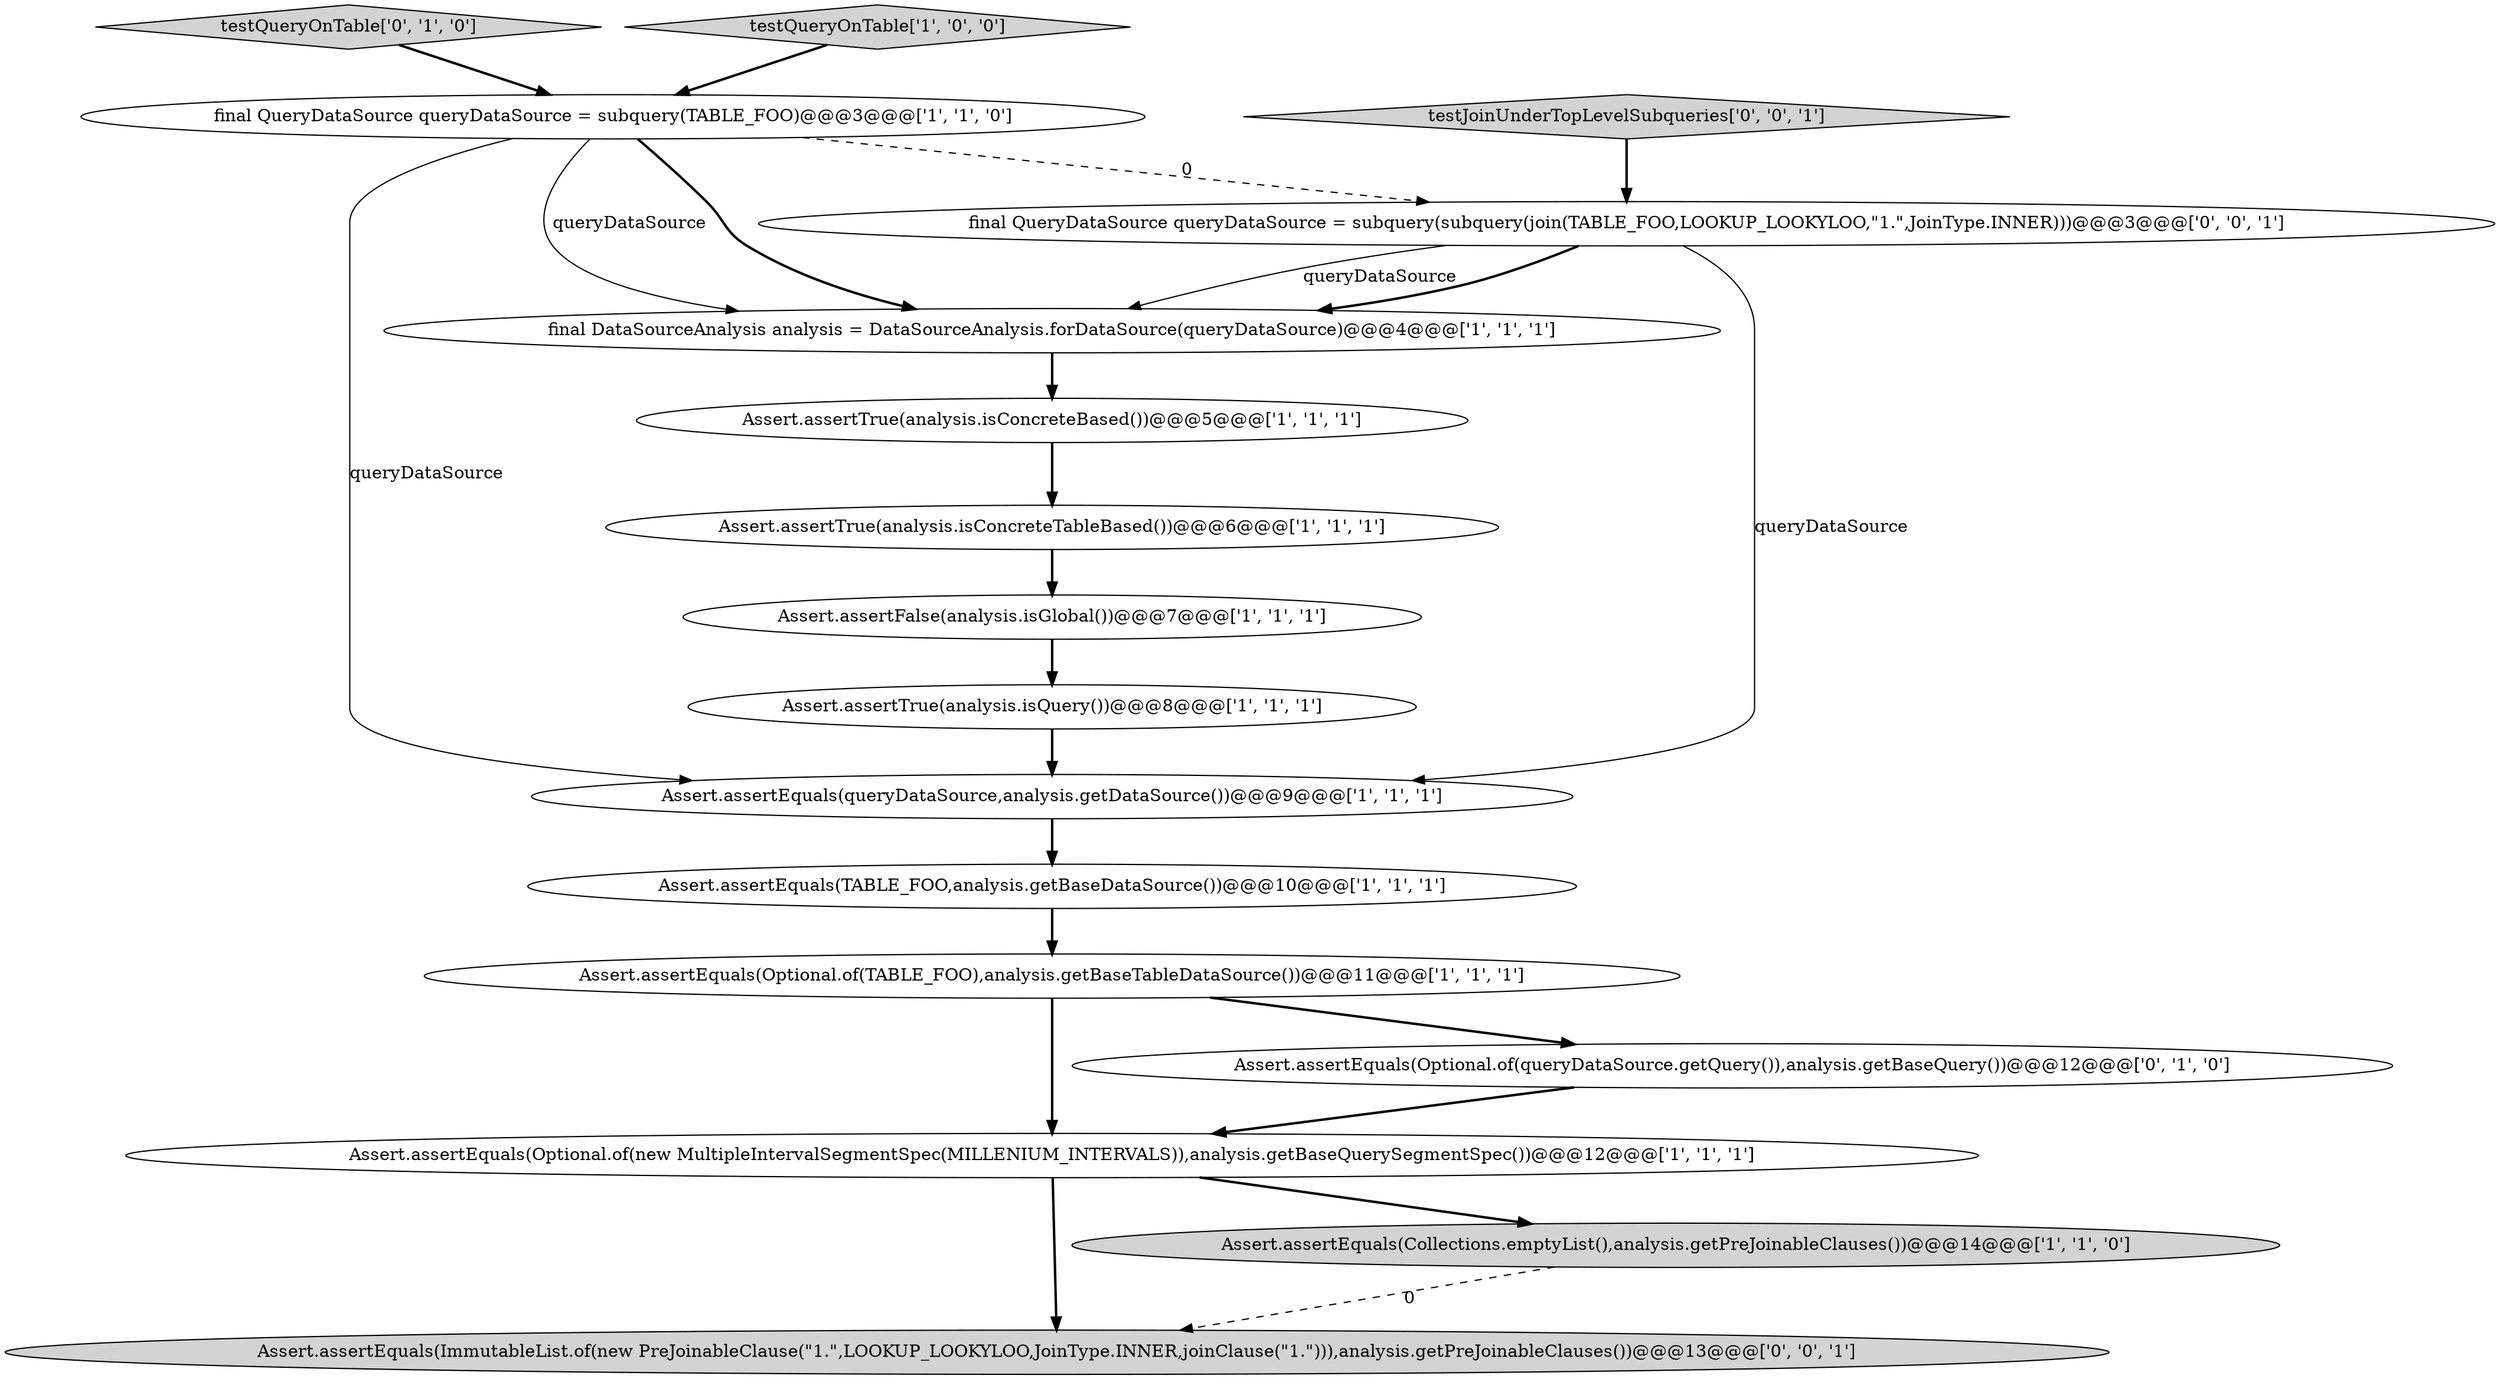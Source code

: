 digraph {
8 [style = filled, label = "Assert.assertEquals(Optional.of(new MultipleIntervalSegmentSpec(MILLENIUM_INTERVALS)),analysis.getBaseQuerySegmentSpec())@@@12@@@['1', '1', '1']", fillcolor = white, shape = ellipse image = "AAA0AAABBB1BBB"];
14 [style = filled, label = "testJoinUnderTopLevelSubqueries['0', '0', '1']", fillcolor = lightgray, shape = diamond image = "AAA0AAABBB3BBB"];
16 [style = filled, label = "final QueryDataSource queryDataSource = subquery(subquery(join(TABLE_FOO,LOOKUP_LOOKYLOO,\"1.\",JoinType.INNER)))@@@3@@@['0', '0', '1']", fillcolor = white, shape = ellipse image = "AAA0AAABBB3BBB"];
13 [style = filled, label = "Assert.assertEquals(Optional.of(queryDataSource.getQuery()),analysis.getBaseQuery())@@@12@@@['0', '1', '0']", fillcolor = white, shape = ellipse image = "AAA1AAABBB2BBB"];
12 [style = filled, label = "testQueryOnTable['0', '1', '0']", fillcolor = lightgray, shape = diamond image = "AAA0AAABBB2BBB"];
0 [style = filled, label = "Assert.assertEquals(TABLE_FOO,analysis.getBaseDataSource())@@@10@@@['1', '1', '1']", fillcolor = white, shape = ellipse image = "AAA0AAABBB1BBB"];
1 [style = filled, label = "final QueryDataSource queryDataSource = subquery(TABLE_FOO)@@@3@@@['1', '1', '0']", fillcolor = white, shape = ellipse image = "AAA0AAABBB1BBB"];
6 [style = filled, label = "testQueryOnTable['1', '0', '0']", fillcolor = lightgray, shape = diamond image = "AAA0AAABBB1BBB"];
7 [style = filled, label = "Assert.assertEquals(queryDataSource,analysis.getDataSource())@@@9@@@['1', '1', '1']", fillcolor = white, shape = ellipse image = "AAA0AAABBB1BBB"];
10 [style = filled, label = "Assert.assertEquals(Optional.of(TABLE_FOO),analysis.getBaseTableDataSource())@@@11@@@['1', '1', '1']", fillcolor = white, shape = ellipse image = "AAA0AAABBB1BBB"];
5 [style = filled, label = "final DataSourceAnalysis analysis = DataSourceAnalysis.forDataSource(queryDataSource)@@@4@@@['1', '1', '1']", fillcolor = white, shape = ellipse image = "AAA0AAABBB1BBB"];
15 [style = filled, label = "Assert.assertEquals(ImmutableList.of(new PreJoinableClause(\"1.\",LOOKUP_LOOKYLOO,JoinType.INNER,joinClause(\"1.\"))),analysis.getPreJoinableClauses())@@@13@@@['0', '0', '1']", fillcolor = lightgray, shape = ellipse image = "AAA0AAABBB3BBB"];
2 [style = filled, label = "Assert.assertFalse(analysis.isGlobal())@@@7@@@['1', '1', '1']", fillcolor = white, shape = ellipse image = "AAA0AAABBB1BBB"];
3 [style = filled, label = "Assert.assertTrue(analysis.isQuery())@@@8@@@['1', '1', '1']", fillcolor = white, shape = ellipse image = "AAA0AAABBB1BBB"];
11 [style = filled, label = "Assert.assertEquals(Collections.emptyList(),analysis.getPreJoinableClauses())@@@14@@@['1', '1', '0']", fillcolor = lightgray, shape = ellipse image = "AAA0AAABBB1BBB"];
4 [style = filled, label = "Assert.assertTrue(analysis.isConcreteTableBased())@@@6@@@['1', '1', '1']", fillcolor = white, shape = ellipse image = "AAA0AAABBB1BBB"];
9 [style = filled, label = "Assert.assertTrue(analysis.isConcreteBased())@@@5@@@['1', '1', '1']", fillcolor = white, shape = ellipse image = "AAA0AAABBB1BBB"];
14->16 [style = bold, label=""];
9->4 [style = bold, label=""];
10->8 [style = bold, label=""];
12->1 [style = bold, label=""];
5->9 [style = bold, label=""];
3->7 [style = bold, label=""];
1->7 [style = solid, label="queryDataSource"];
4->2 [style = bold, label=""];
2->3 [style = bold, label=""];
0->10 [style = bold, label=""];
8->11 [style = bold, label=""];
11->15 [style = dashed, label="0"];
16->5 [style = solid, label="queryDataSource"];
10->13 [style = bold, label=""];
7->0 [style = bold, label=""];
1->5 [style = solid, label="queryDataSource"];
16->5 [style = bold, label=""];
1->16 [style = dashed, label="0"];
13->8 [style = bold, label=""];
6->1 [style = bold, label=""];
8->15 [style = bold, label=""];
16->7 [style = solid, label="queryDataSource"];
1->5 [style = bold, label=""];
}
